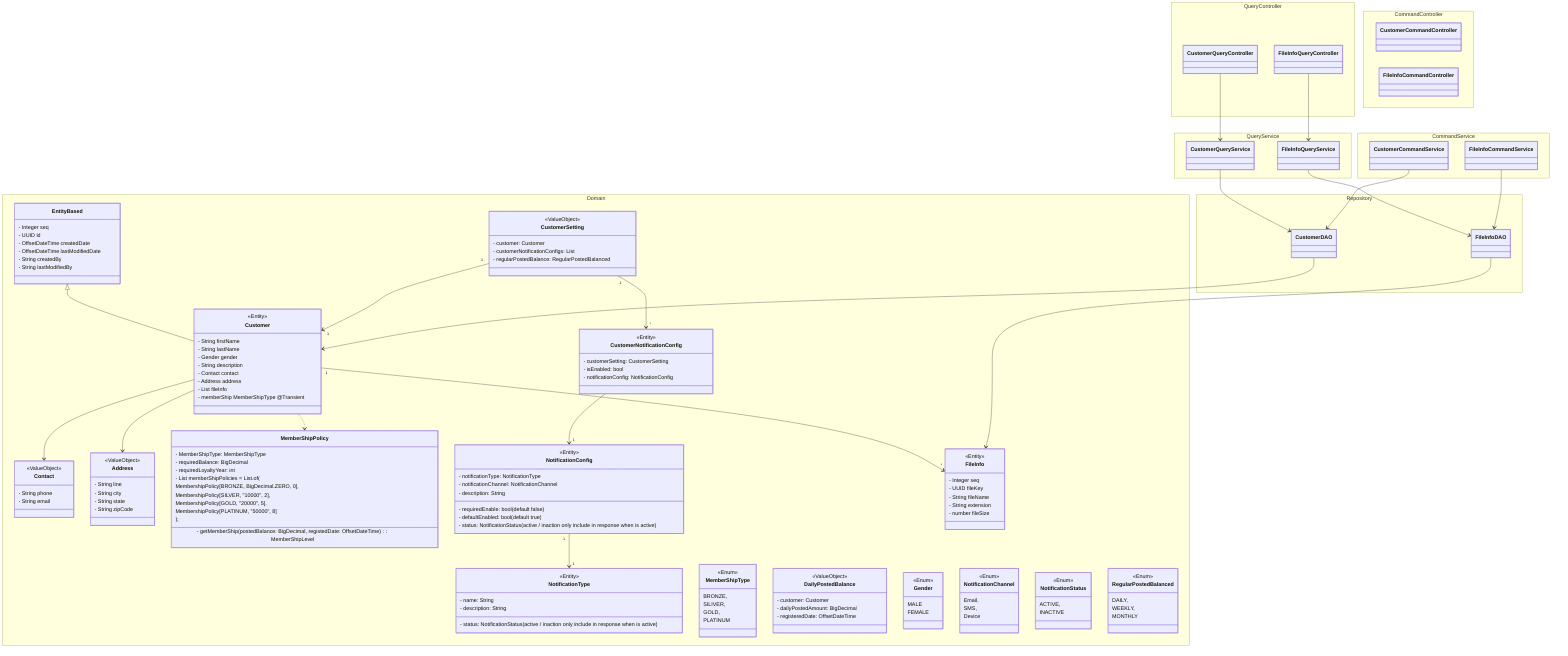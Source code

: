 classDiagram

    EntityBased <|-- Customer 
    Customer --> Contact
    Customer --> Address
    Customer ..> MemberShipPolicy
    CustomerSetting "1" --> "1" Customer
    CustomerSetting "1" --> "*" CustomerNotificationConfig
    CustomerNotificationConfig "1" --> "1" NotificationConfig
    NotificationConfig "1" --> "1" NotificationType

    Customer "1" --> "*" FileInfo
    
    CustomerDAO --> Customer
    FileInfoDAO --> FileInfo

    CustomerQueryService --> CustomerDAO
    FileInfoQueryService --> FileInfoDAO

    CustomerCommandService --> CustomerDAO
    FileInfoCommandService --> FileInfoDAO    

    CustomerQueryController --> CustomerQueryService
    FileInfoQueryController --> FileInfoQueryService

    namespace Domain {
    
        class EntityBased {
            - Integer seq
            - UUID id
            - OffsetDateTime createdDate
            - OffsetDateTime lastModifiedDate
            - String createdBy
            - String lastModifiedBy
        }

        class MemberShipType {
            <<Enum>>
            BRONZE,
            SILIVER,
            GOLD,
            PLATINUM

        }

        class MemberShipPolicy {         
            - MemberShipType: MemberShipType
            - requiredBalance: BigDecimal
            - requiredLoyaltyYear: int
            - List<MembershipPolicy> memberShipPolicies = List.of(
                 MembershipPolicy[BRONZE, BigDecimal.ZERO, 0],
                 MembershipPolicy[SILVER,  "10000", 2],
                 MembershipPolicy[GOLD,  "20000", 5],
                 MembershipPolicy[PLATINUM,  "50000", 8]
            );

            - getMemberShip(postedBalance: BigDecimal, registedDate: OffsetDateTime): MemberShipLevel
        }

        class DailyPostedBalance {
            <<ValueObject>>
            - customer: Customer
            - dailyPostedAmount: BigDecimal
            - registeredDate: OffsetDateTime
        }


        class Customer {
            <<Entity>>

            - String firstName
            - String lastName
            - Gender gender
            - String description
            - Contact contact
            - Address address
            - List<FileInfo> fileInfo
            - memberShip MemberShipType @Transient


        }

        

        class Contact {
            <<ValueObject>>
            - String phone
            - String email
        }


        class Address {
            <<ValueObject>>
            - String line
            - String city
            - String state
            - String zipCode
        }    

        class Gender {
            <<Enum>>
            MALE
            FEMALE
        }

        class NotificationChannel {
            <<Enum>>
            Email,
            SMS,
            Device
        }

        class NotificationStatus {
            <<Enum>>
            ACTIVE,
            INACTIVE
        }

        class CustomerNotificationConfig {
            <<Entity>>
            - customerSetting: CustomerSetting
            - isEnabled: bool
            - notificationConfig: NotificationConfig
        }

        class NotificationConfig {
            <<Entity>>
            - notificationType: NotificationType
            - notificationChannel: NotificationChannel
            - requiredEnable: bool (default false)
            - defaultEnabled: bool (default true)
            - description: String
            - status: NotificationStatus (active / inaction only include in response when is active)
        }

        class NotificationType {
            <<Entity>>
            - name: String
            - description: String
            - status: NotificationStatus (active / inaction only include in response when is active)
        }

        class RegularPostedBalanced {
            <<Enum>>
            DAILY,
            WEEKLY,
            MONTHLY
        }

        class CustomerSetting {
            <<ValueObject>>
            - customer: Customer
            - customerNotificationConfigs: List<CustomerNotificationConfig>
            - regularPostedBalance: RegularPostedBalanced

        }

        class FileInfo {
            <<Entity>>
            - Integer seq
            - UUID fileKey
            - String fileName
            - String extension
            - number fileSize
        }
    }

    namespace Repository {
            class CustomerDAO { }
            class FileInfoDAO { }
    }

    namespace QueryService {
            class CustomerQueryService { }
            class FileInfoQueryService { }
    }

    namespace CommandService {
            class CustomerCommandService { }
            class FileInfoCommandService { }
    }

    namespace QueryController {
            class CustomerQueryController { }
            class FileInfoQueryController { }
    }

    namespace CommandController {
            class CustomerCommandController { }
            class FileInfoCommandController { }
    }